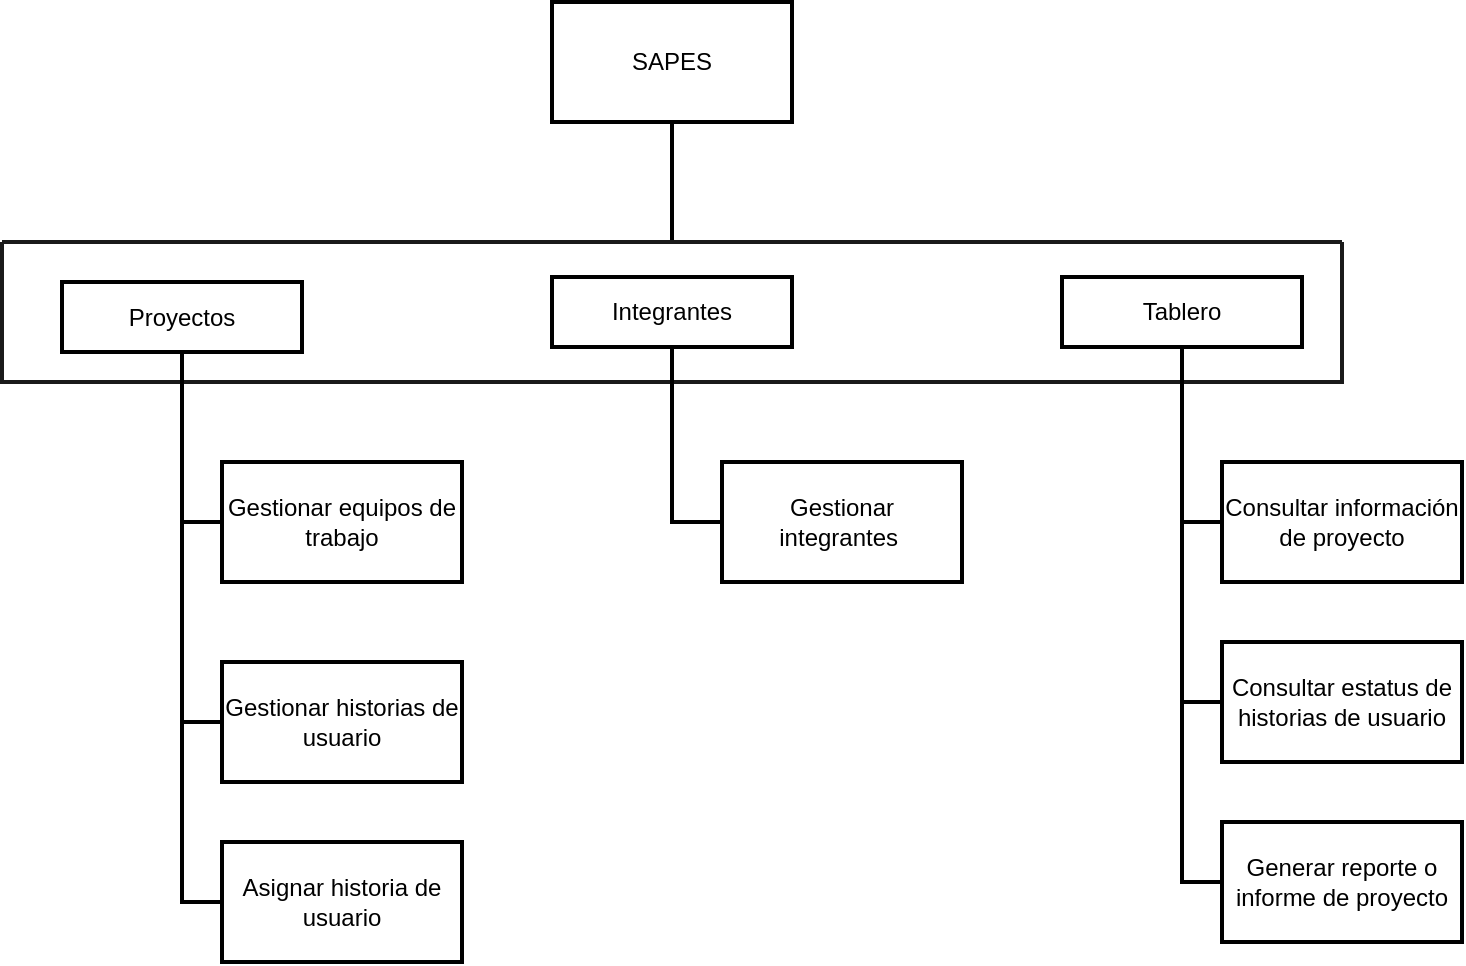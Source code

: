 <mxfile version="15.5.2" type="github">
  <diagram id="FVFjdacttBj3hZLV_24r" name="Page-1">
    <mxGraphModel dx="782" dy="738" grid="1" gridSize="10" guides="1" tooltips="1" connect="1" arrows="1" fold="1" page="1" pageScale="1" pageWidth="827" pageHeight="1169" math="0" shadow="0">
      <root>
        <mxCell id="0" />
        <mxCell id="1" parent="0" />
        <mxCell id="E8EI0TxlnBe6I5BZGubP-7" style="edgeStyle=orthogonalEdgeStyle;rounded=0;orthogonalLoop=1;jettySize=auto;html=1;endArrow=none;endFill=0;jumpSize=7;strokeWidth=2;" edge="1" parent="1" source="E8EI0TxlnBe6I5BZGubP-2" target="E8EI0TxlnBe6I5BZGubP-6">
          <mxGeometry relative="1" as="geometry" />
        </mxCell>
        <mxCell id="E8EI0TxlnBe6I5BZGubP-2" value="SAPES" style="rounded=0;whiteSpace=wrap;html=1;strokeWidth=2;" vertex="1" parent="1">
          <mxGeometry x="315" y="30" width="120" height="60" as="geometry" />
        </mxCell>
        <mxCell id="E8EI0TxlnBe6I5BZGubP-6" value="" style="swimlane;startSize=0;strokeColor=#1A1A1A;strokeWidth=2;spacingLeft=0;sketch=0;spacingBottom=0;" vertex="1" parent="1">
          <mxGeometry x="40" y="150" width="670" height="70" as="geometry" />
        </mxCell>
        <mxCell id="E8EI0TxlnBe6I5BZGubP-3" value="Proyectos" style="rounded=0;whiteSpace=wrap;html=1;strokeWidth=2;" vertex="1" parent="E8EI0TxlnBe6I5BZGubP-6">
          <mxGeometry x="30" y="20" width="120" height="35" as="geometry" />
        </mxCell>
        <mxCell id="E8EI0TxlnBe6I5BZGubP-20" value="Integrantes" style="rounded=0;whiteSpace=wrap;html=1;strokeWidth=2;" vertex="1" parent="E8EI0TxlnBe6I5BZGubP-6">
          <mxGeometry x="275" y="17.5" width="120" height="35" as="geometry" />
        </mxCell>
        <mxCell id="E8EI0TxlnBe6I5BZGubP-21" value="Tablero" style="rounded=0;whiteSpace=wrap;html=1;strokeWidth=2;" vertex="1" parent="E8EI0TxlnBe6I5BZGubP-6">
          <mxGeometry x="530" y="17.5" width="120" height="35" as="geometry" />
        </mxCell>
        <mxCell id="E8EI0TxlnBe6I5BZGubP-11" value="Gestionar equipos de trabajo" style="rounded=0;whiteSpace=wrap;html=1;strokeWidth=2;" vertex="1" parent="1">
          <mxGeometry x="150" y="260" width="120" height="60" as="geometry" />
        </mxCell>
        <mxCell id="E8EI0TxlnBe6I5BZGubP-12" value="Gestionar historias de usuario" style="rounded=0;whiteSpace=wrap;html=1;strokeWidth=2;" vertex="1" parent="1">
          <mxGeometry x="150" y="360" width="120" height="60" as="geometry" />
        </mxCell>
        <mxCell id="E8EI0TxlnBe6I5BZGubP-13" value="Asignar historia de usuario" style="rounded=0;whiteSpace=wrap;html=1;strokeWidth=2;" vertex="1" parent="1">
          <mxGeometry x="150" y="450" width="120" height="60" as="geometry" />
        </mxCell>
        <mxCell id="E8EI0TxlnBe6I5BZGubP-14" style="edgeStyle=orthogonalEdgeStyle;rounded=0;jumpSize=7;orthogonalLoop=1;jettySize=auto;html=1;entryX=0;entryY=0.5;entryDx=0;entryDy=0;endArrow=none;endFill=0;strokeWidth=2;" edge="1" parent="1" source="E8EI0TxlnBe6I5BZGubP-3" target="E8EI0TxlnBe6I5BZGubP-11">
          <mxGeometry relative="1" as="geometry" />
        </mxCell>
        <mxCell id="E8EI0TxlnBe6I5BZGubP-15" style="edgeStyle=orthogonalEdgeStyle;rounded=0;jumpSize=7;orthogonalLoop=1;jettySize=auto;html=1;entryX=0;entryY=0.5;entryDx=0;entryDy=0;endArrow=none;endFill=0;strokeWidth=2;" edge="1" parent="1" source="E8EI0TxlnBe6I5BZGubP-3" target="E8EI0TxlnBe6I5BZGubP-12">
          <mxGeometry relative="1" as="geometry" />
        </mxCell>
        <mxCell id="E8EI0TxlnBe6I5BZGubP-16" style="edgeStyle=orthogonalEdgeStyle;rounded=0;jumpSize=7;orthogonalLoop=1;jettySize=auto;html=1;entryX=0;entryY=0.5;entryDx=0;entryDy=0;endArrow=none;endFill=0;strokeWidth=2;" edge="1" parent="1" source="E8EI0TxlnBe6I5BZGubP-3" target="E8EI0TxlnBe6I5BZGubP-13">
          <mxGeometry relative="1" as="geometry" />
        </mxCell>
        <mxCell id="E8EI0TxlnBe6I5BZGubP-22" value="Gestionar integrantes&amp;nbsp;" style="rounded=0;whiteSpace=wrap;html=1;strokeWidth=2;" vertex="1" parent="1">
          <mxGeometry x="400" y="260" width="120" height="60" as="geometry" />
        </mxCell>
        <mxCell id="E8EI0TxlnBe6I5BZGubP-23" style="edgeStyle=orthogonalEdgeStyle;rounded=0;jumpSize=7;orthogonalLoop=1;jettySize=auto;html=1;entryX=0;entryY=0.5;entryDx=0;entryDy=0;endArrow=none;endFill=0;strokeWidth=2;" edge="1" parent="1" source="E8EI0TxlnBe6I5BZGubP-20" target="E8EI0TxlnBe6I5BZGubP-22">
          <mxGeometry relative="1" as="geometry" />
        </mxCell>
        <mxCell id="E8EI0TxlnBe6I5BZGubP-24" value="Consultar estatus de historias de usuario" style="rounded=0;whiteSpace=wrap;html=1;strokeWidth=2;" vertex="1" parent="1">
          <mxGeometry x="650" y="350" width="120" height="60" as="geometry" />
        </mxCell>
        <mxCell id="E8EI0TxlnBe6I5BZGubP-25" value="Consultar información de proyecto" style="rounded=0;whiteSpace=wrap;html=1;strokeWidth=2;" vertex="1" parent="1">
          <mxGeometry x="650" y="260" width="120" height="60" as="geometry" />
        </mxCell>
        <mxCell id="E8EI0TxlnBe6I5BZGubP-26" value="Generar reporte o informe de proyecto" style="rounded=0;whiteSpace=wrap;html=1;strokeWidth=2;" vertex="1" parent="1">
          <mxGeometry x="650" y="440" width="120" height="60" as="geometry" />
        </mxCell>
        <mxCell id="E8EI0TxlnBe6I5BZGubP-27" style="edgeStyle=orthogonalEdgeStyle;rounded=0;jumpSize=7;orthogonalLoop=1;jettySize=auto;html=1;entryX=0;entryY=0.5;entryDx=0;entryDy=0;endArrow=none;endFill=0;strokeWidth=2;" edge="1" parent="1" source="E8EI0TxlnBe6I5BZGubP-21" target="E8EI0TxlnBe6I5BZGubP-25">
          <mxGeometry relative="1" as="geometry" />
        </mxCell>
        <mxCell id="E8EI0TxlnBe6I5BZGubP-28" style="edgeStyle=orthogonalEdgeStyle;rounded=0;jumpSize=7;orthogonalLoop=1;jettySize=auto;html=1;entryX=0;entryY=0.5;entryDx=0;entryDy=0;endArrow=none;endFill=0;strokeWidth=2;" edge="1" parent="1" source="E8EI0TxlnBe6I5BZGubP-21" target="E8EI0TxlnBe6I5BZGubP-24">
          <mxGeometry relative="1" as="geometry" />
        </mxCell>
        <mxCell id="E8EI0TxlnBe6I5BZGubP-29" style="edgeStyle=orthogonalEdgeStyle;rounded=0;jumpSize=7;orthogonalLoop=1;jettySize=auto;html=1;entryX=0;entryY=0.5;entryDx=0;entryDy=0;endArrow=none;endFill=0;strokeWidth=2;" edge="1" parent="1" source="E8EI0TxlnBe6I5BZGubP-21" target="E8EI0TxlnBe6I5BZGubP-26">
          <mxGeometry relative="1" as="geometry" />
        </mxCell>
      </root>
    </mxGraphModel>
  </diagram>
</mxfile>
